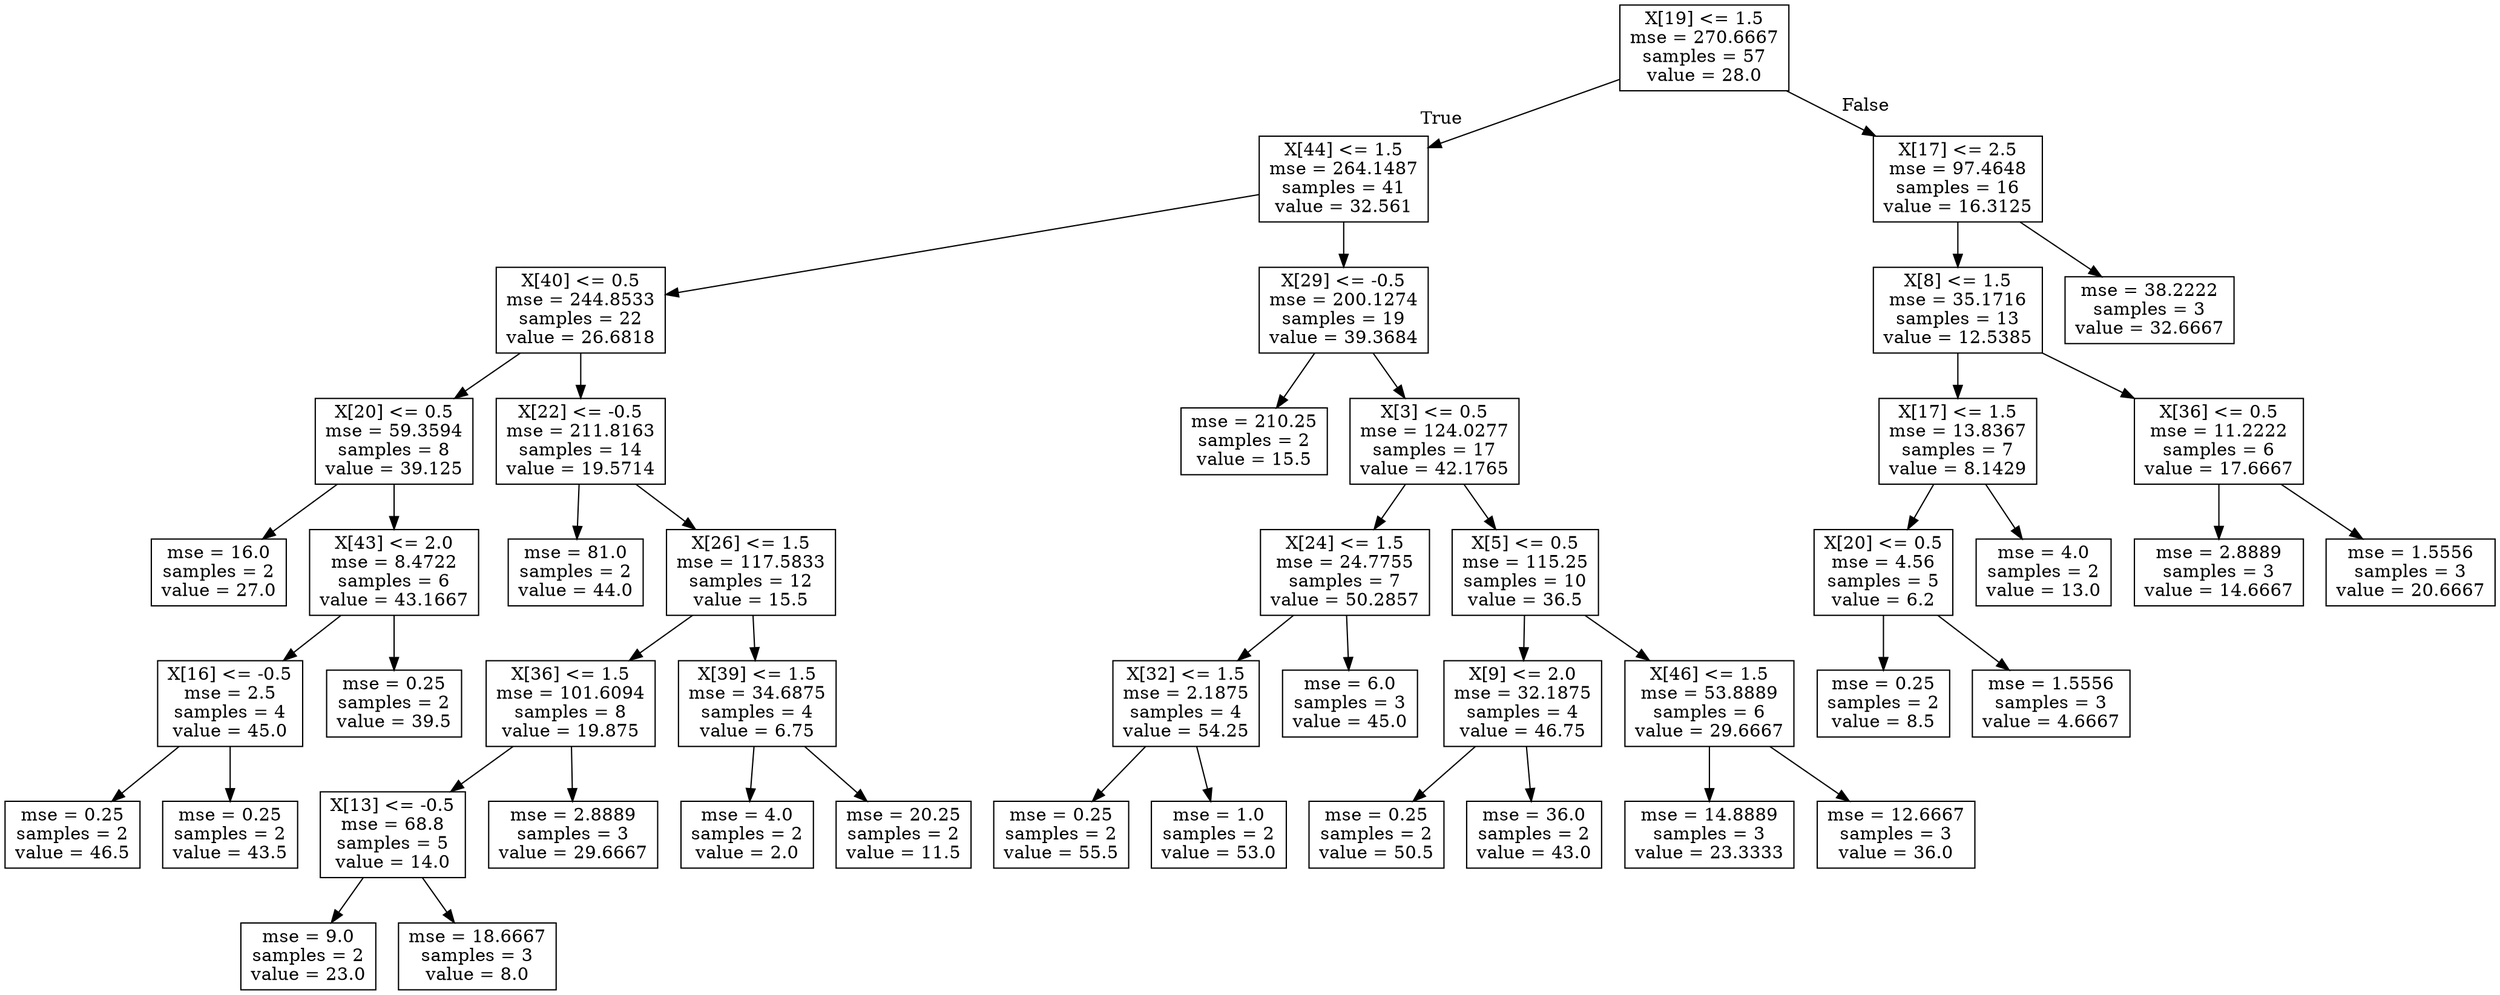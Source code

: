 digraph Tree {
node [shape=box] ;
0 [label="X[19] <= 1.5\nmse = 270.6667\nsamples = 57\nvalue = 28.0"] ;
1 [label="X[44] <= 1.5\nmse = 264.1487\nsamples = 41\nvalue = 32.561"] ;
0 -> 1 [labeldistance=2.5, labelangle=45, headlabel="True"] ;
2 [label="X[40] <= 0.5\nmse = 244.8533\nsamples = 22\nvalue = 26.6818"] ;
1 -> 2 ;
3 [label="X[20] <= 0.5\nmse = 59.3594\nsamples = 8\nvalue = 39.125"] ;
2 -> 3 ;
4 [label="mse = 16.0\nsamples = 2\nvalue = 27.0"] ;
3 -> 4 ;
5 [label="X[43] <= 2.0\nmse = 8.4722\nsamples = 6\nvalue = 43.1667"] ;
3 -> 5 ;
6 [label="X[16] <= -0.5\nmse = 2.5\nsamples = 4\nvalue = 45.0"] ;
5 -> 6 ;
7 [label="mse = 0.25\nsamples = 2\nvalue = 46.5"] ;
6 -> 7 ;
8 [label="mse = 0.25\nsamples = 2\nvalue = 43.5"] ;
6 -> 8 ;
9 [label="mse = 0.25\nsamples = 2\nvalue = 39.5"] ;
5 -> 9 ;
10 [label="X[22] <= -0.5\nmse = 211.8163\nsamples = 14\nvalue = 19.5714"] ;
2 -> 10 ;
11 [label="mse = 81.0\nsamples = 2\nvalue = 44.0"] ;
10 -> 11 ;
12 [label="X[26] <= 1.5\nmse = 117.5833\nsamples = 12\nvalue = 15.5"] ;
10 -> 12 ;
13 [label="X[36] <= 1.5\nmse = 101.6094\nsamples = 8\nvalue = 19.875"] ;
12 -> 13 ;
14 [label="X[13] <= -0.5\nmse = 68.8\nsamples = 5\nvalue = 14.0"] ;
13 -> 14 ;
15 [label="mse = 9.0\nsamples = 2\nvalue = 23.0"] ;
14 -> 15 ;
16 [label="mse = 18.6667\nsamples = 3\nvalue = 8.0"] ;
14 -> 16 ;
17 [label="mse = 2.8889\nsamples = 3\nvalue = 29.6667"] ;
13 -> 17 ;
18 [label="X[39] <= 1.5\nmse = 34.6875\nsamples = 4\nvalue = 6.75"] ;
12 -> 18 ;
19 [label="mse = 4.0\nsamples = 2\nvalue = 2.0"] ;
18 -> 19 ;
20 [label="mse = 20.25\nsamples = 2\nvalue = 11.5"] ;
18 -> 20 ;
21 [label="X[29] <= -0.5\nmse = 200.1274\nsamples = 19\nvalue = 39.3684"] ;
1 -> 21 ;
22 [label="mse = 210.25\nsamples = 2\nvalue = 15.5"] ;
21 -> 22 ;
23 [label="X[3] <= 0.5\nmse = 124.0277\nsamples = 17\nvalue = 42.1765"] ;
21 -> 23 ;
24 [label="X[24] <= 1.5\nmse = 24.7755\nsamples = 7\nvalue = 50.2857"] ;
23 -> 24 ;
25 [label="X[32] <= 1.5\nmse = 2.1875\nsamples = 4\nvalue = 54.25"] ;
24 -> 25 ;
26 [label="mse = 0.25\nsamples = 2\nvalue = 55.5"] ;
25 -> 26 ;
27 [label="mse = 1.0\nsamples = 2\nvalue = 53.0"] ;
25 -> 27 ;
28 [label="mse = 6.0\nsamples = 3\nvalue = 45.0"] ;
24 -> 28 ;
29 [label="X[5] <= 0.5\nmse = 115.25\nsamples = 10\nvalue = 36.5"] ;
23 -> 29 ;
30 [label="X[9] <= 2.0\nmse = 32.1875\nsamples = 4\nvalue = 46.75"] ;
29 -> 30 ;
31 [label="mse = 0.25\nsamples = 2\nvalue = 50.5"] ;
30 -> 31 ;
32 [label="mse = 36.0\nsamples = 2\nvalue = 43.0"] ;
30 -> 32 ;
33 [label="X[46] <= 1.5\nmse = 53.8889\nsamples = 6\nvalue = 29.6667"] ;
29 -> 33 ;
34 [label="mse = 14.8889\nsamples = 3\nvalue = 23.3333"] ;
33 -> 34 ;
35 [label="mse = 12.6667\nsamples = 3\nvalue = 36.0"] ;
33 -> 35 ;
36 [label="X[17] <= 2.5\nmse = 97.4648\nsamples = 16\nvalue = 16.3125"] ;
0 -> 36 [labeldistance=2.5, labelangle=-45, headlabel="False"] ;
37 [label="X[8] <= 1.5\nmse = 35.1716\nsamples = 13\nvalue = 12.5385"] ;
36 -> 37 ;
38 [label="X[17] <= 1.5\nmse = 13.8367\nsamples = 7\nvalue = 8.1429"] ;
37 -> 38 ;
39 [label="X[20] <= 0.5\nmse = 4.56\nsamples = 5\nvalue = 6.2"] ;
38 -> 39 ;
40 [label="mse = 0.25\nsamples = 2\nvalue = 8.5"] ;
39 -> 40 ;
41 [label="mse = 1.5556\nsamples = 3\nvalue = 4.6667"] ;
39 -> 41 ;
42 [label="mse = 4.0\nsamples = 2\nvalue = 13.0"] ;
38 -> 42 ;
43 [label="X[36] <= 0.5\nmse = 11.2222\nsamples = 6\nvalue = 17.6667"] ;
37 -> 43 ;
44 [label="mse = 2.8889\nsamples = 3\nvalue = 14.6667"] ;
43 -> 44 ;
45 [label="mse = 1.5556\nsamples = 3\nvalue = 20.6667"] ;
43 -> 45 ;
46 [label="mse = 38.2222\nsamples = 3\nvalue = 32.6667"] ;
36 -> 46 ;
}